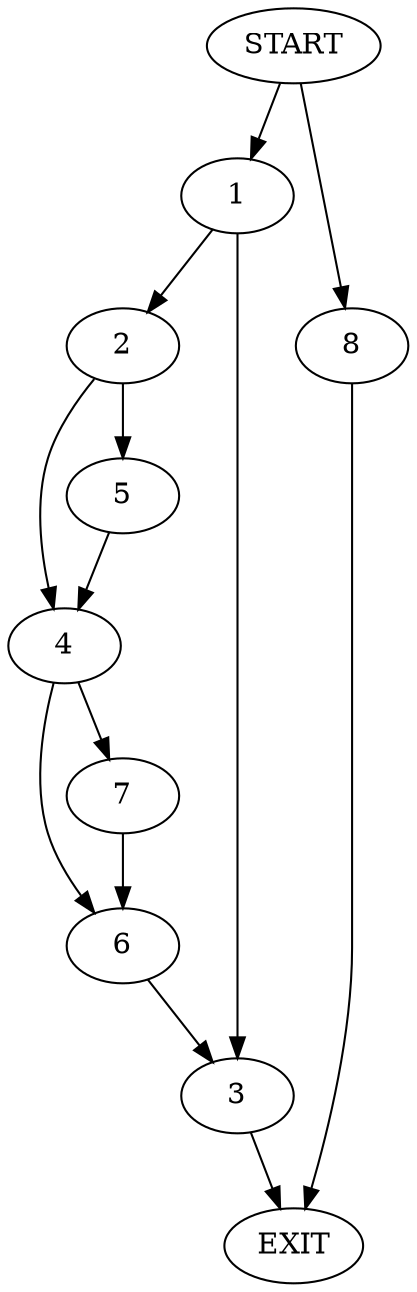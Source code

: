 digraph {
0 [label="START"]
9 [label="EXIT"]
0 -> 1
1 -> 2
1 -> 3
2 -> 4
2 -> 5
3 -> 9
5 -> 4
4 -> 6
4 -> 7
7 -> 6
6 -> 3
0 -> 8
8 -> 9
}
